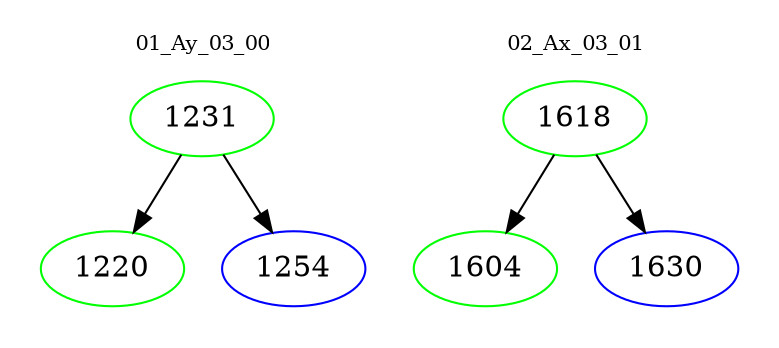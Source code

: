 digraph{
subgraph cluster_0 {
color = white
label = "01_Ay_03_00";
fontsize=10;
T0_1231 [label="1231", color="green"]
T0_1231 -> T0_1220 [color="black"]
T0_1220 [label="1220", color="green"]
T0_1231 -> T0_1254 [color="black"]
T0_1254 [label="1254", color="blue"]
}
subgraph cluster_1 {
color = white
label = "02_Ax_03_01";
fontsize=10;
T1_1618 [label="1618", color="green"]
T1_1618 -> T1_1604 [color="black"]
T1_1604 [label="1604", color="green"]
T1_1618 -> T1_1630 [color="black"]
T1_1630 [label="1630", color="blue"]
}
}
